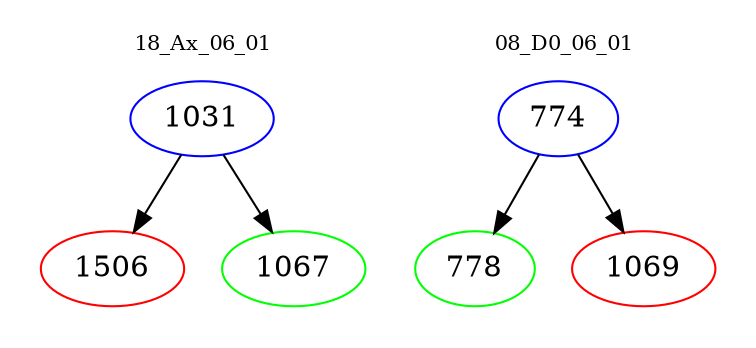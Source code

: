digraph{
subgraph cluster_0 {
color = white
label = "18_Ax_06_01";
fontsize=10;
T0_1031 [label="1031", color="blue"]
T0_1031 -> T0_1506 [color="black"]
T0_1506 [label="1506", color="red"]
T0_1031 -> T0_1067 [color="black"]
T0_1067 [label="1067", color="green"]
}
subgraph cluster_1 {
color = white
label = "08_D0_06_01";
fontsize=10;
T1_774 [label="774", color="blue"]
T1_774 -> T1_778 [color="black"]
T1_778 [label="778", color="green"]
T1_774 -> T1_1069 [color="black"]
T1_1069 [label="1069", color="red"]
}
}
